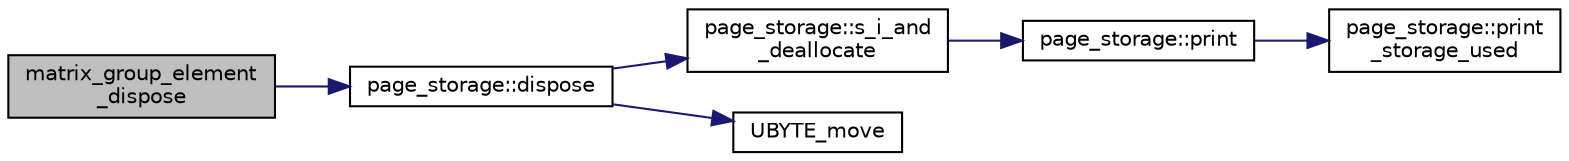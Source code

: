 digraph "matrix_group_element_dispose"
{
  edge [fontname="Helvetica",fontsize="10",labelfontname="Helvetica",labelfontsize="10"];
  node [fontname="Helvetica",fontsize="10",shape=record];
  rankdir="LR";
  Node6676 [label="matrix_group_element\l_dispose",height=0.2,width=0.4,color="black", fillcolor="grey75", style="filled", fontcolor="black"];
  Node6676 -> Node6677 [color="midnightblue",fontsize="10",style="solid",fontname="Helvetica"];
  Node6677 [label="page_storage::dispose",height=0.2,width=0.4,color="black", fillcolor="white", style="filled",URL="$dc/d72/classpage__storage.html#a10a87bab5f2aac2f4ddf3ebe84cf897a"];
  Node6677 -> Node6678 [color="midnightblue",fontsize="10",style="solid",fontname="Helvetica"];
  Node6678 [label="page_storage::s_i_and\l_deallocate",height=0.2,width=0.4,color="black", fillcolor="white", style="filled",URL="$dc/d72/classpage__storage.html#afbc8bf4d074acbe4bcc76ddad78793d8"];
  Node6678 -> Node6679 [color="midnightblue",fontsize="10",style="solid",fontname="Helvetica"];
  Node6679 [label="page_storage::print",height=0.2,width=0.4,color="black", fillcolor="white", style="filled",URL="$dc/d72/classpage__storage.html#a61e349f7431f6e16328bcfbc7e1d5633"];
  Node6679 -> Node6680 [color="midnightblue",fontsize="10",style="solid",fontname="Helvetica"];
  Node6680 [label="page_storage::print\l_storage_used",height=0.2,width=0.4,color="black", fillcolor="white", style="filled",URL="$dc/d72/classpage__storage.html#a719dd1f54fd300fbc94ca2b750ed4508"];
  Node6677 -> Node6681 [color="midnightblue",fontsize="10",style="solid",fontname="Helvetica"];
  Node6681 [label="UBYTE_move",height=0.2,width=0.4,color="black", fillcolor="white", style="filled",URL="$d9/d60/discreta_8h.html#ae0491e6776a8371ca5387826b752780b"];
}
